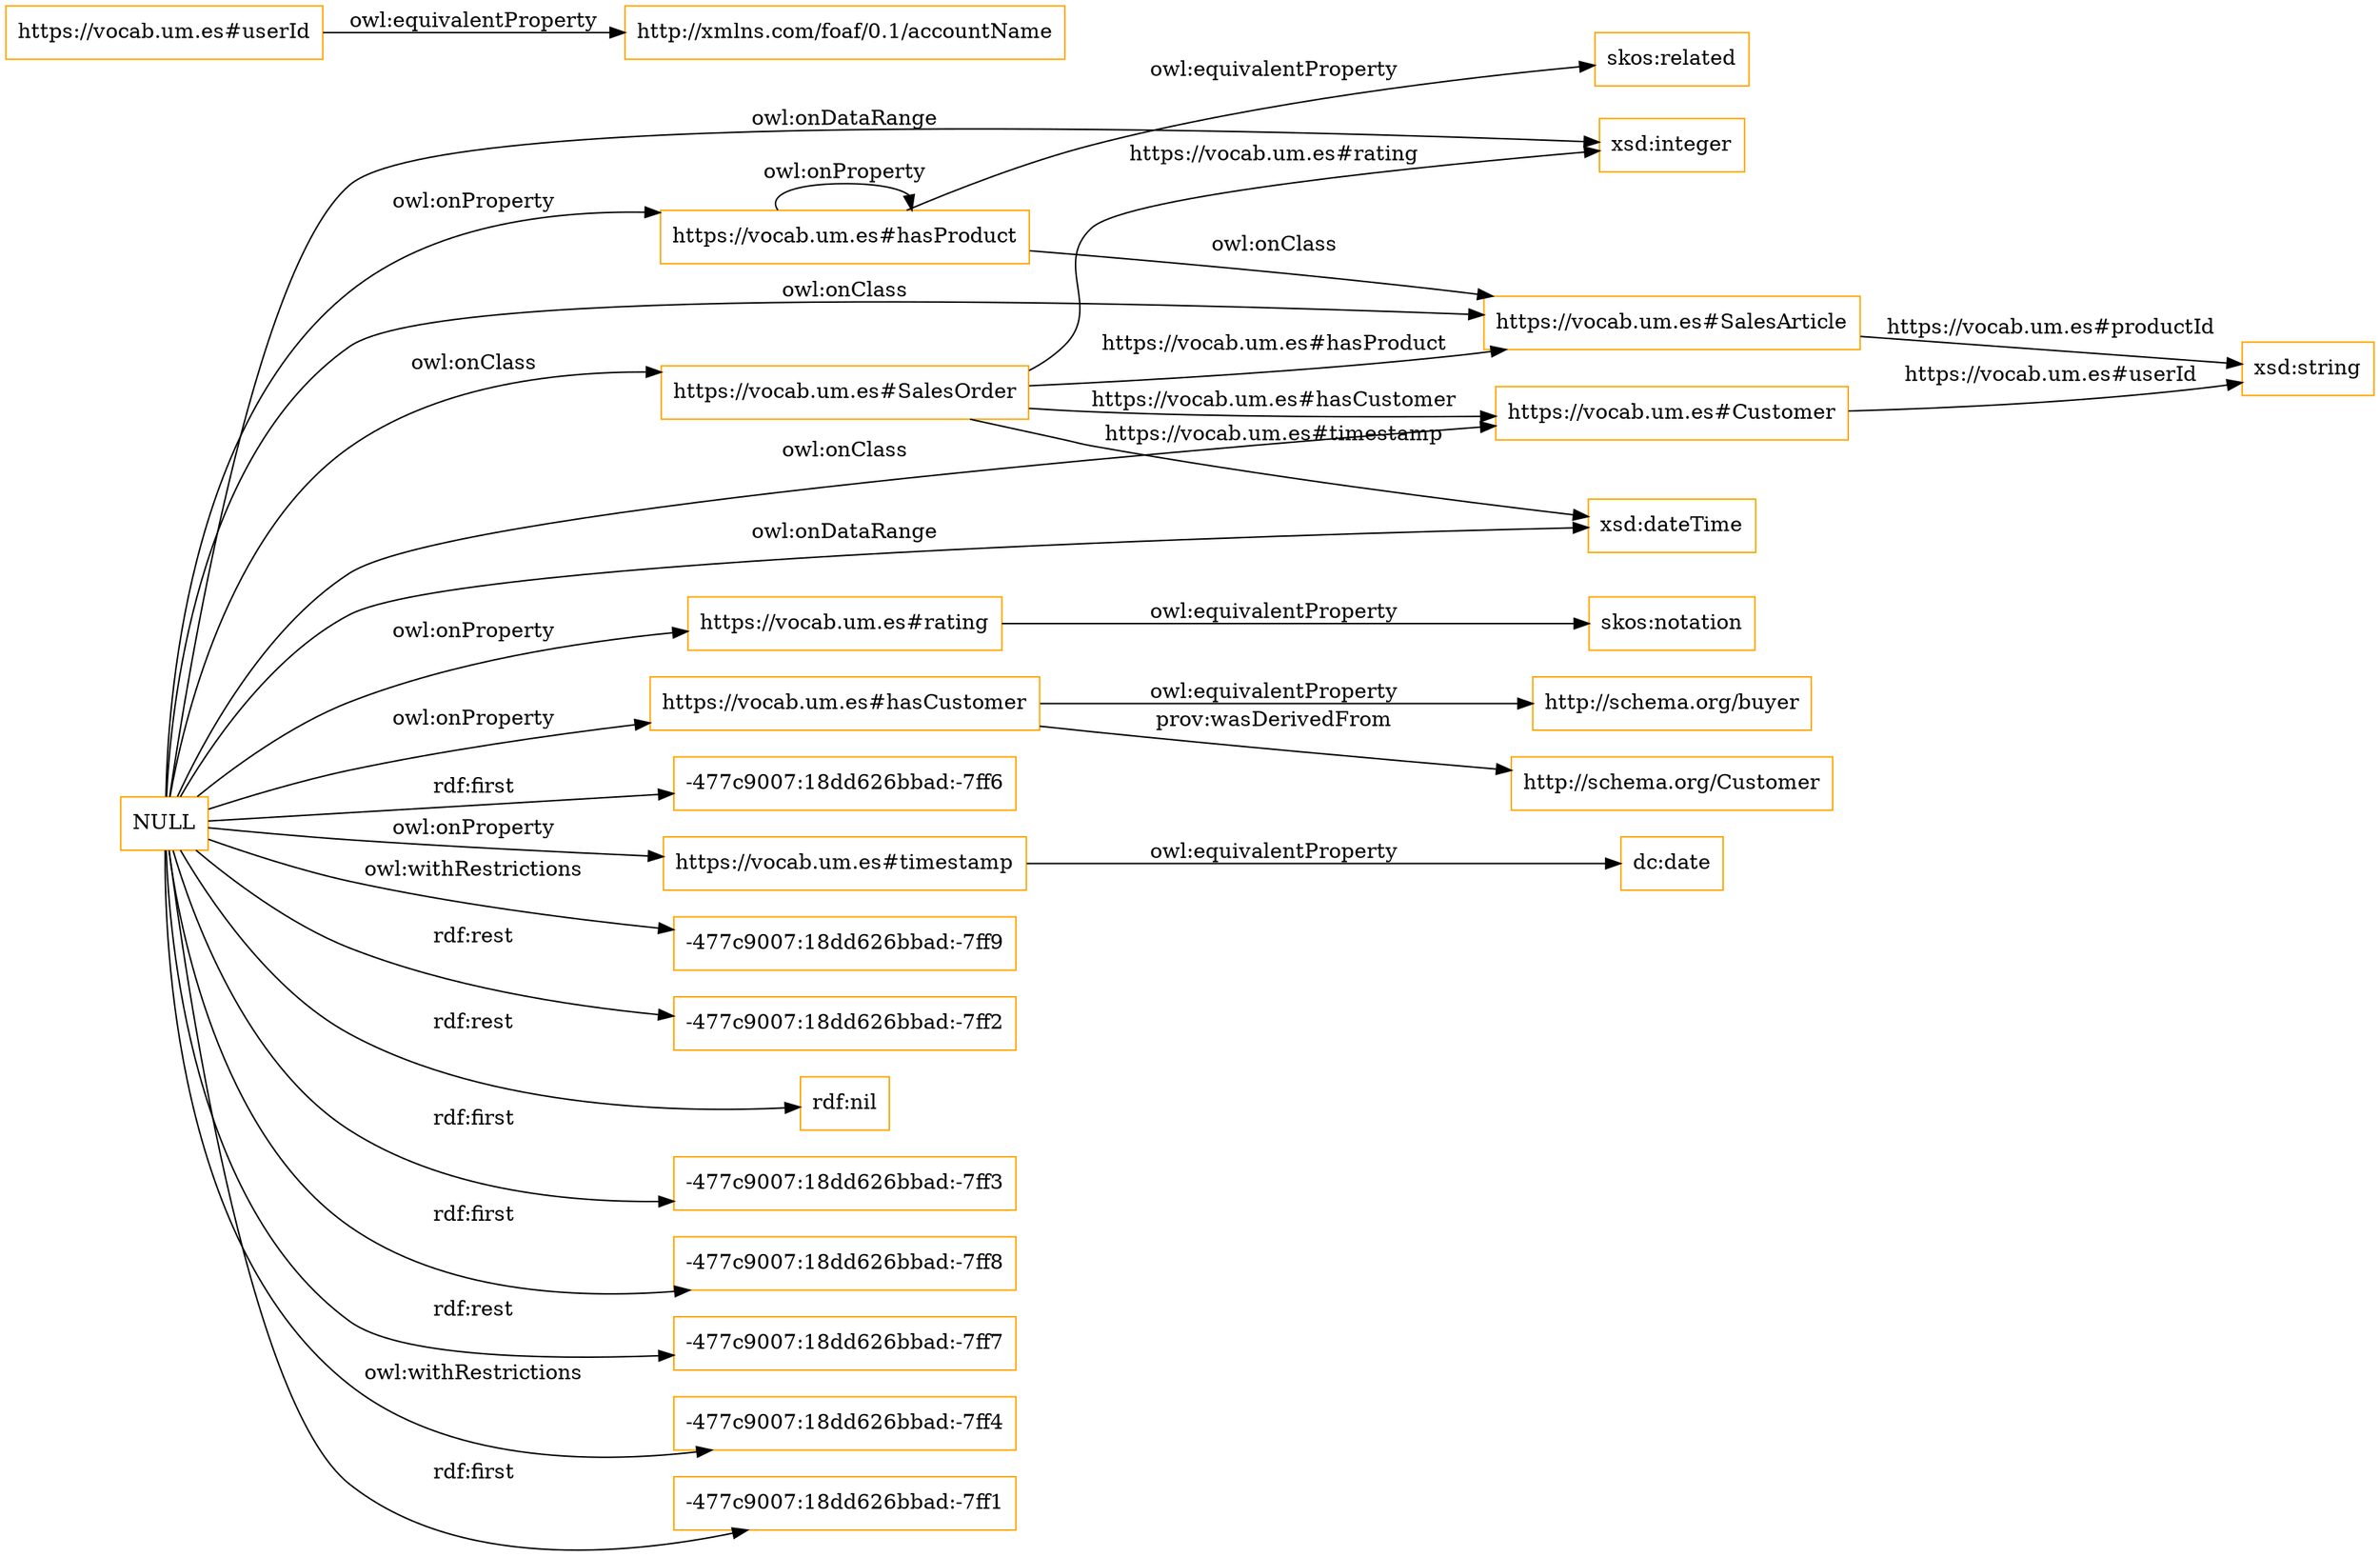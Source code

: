 digraph ar2dtool_diagram { 
rankdir=LR;
size="1501"
node [shape = rectangle, color="orange"]; "https://vocab.um.es#SalesArticle" "https://vocab.um.es#Customer" "https://vocab.um.es#SalesOrder" ; /*classes style*/
	"https://vocab.um.es#rating" -> "skos:notation" [ label = "owl:equivalentProperty" ];
	"https://vocab.um.es#hasCustomer" -> "http://schema.org/buyer" [ label = "owl:equivalentProperty" ];
	"https://vocab.um.es#hasCustomer" -> "http://schema.org/Customer" [ label = "prov:wasDerivedFrom" ];
	"https://vocab.um.es#hasProduct" -> "https://vocab.um.es#SalesArticle" [ label = "owl:onClass" ];
	"https://vocab.um.es#hasProduct" -> "skos:related" [ label = "owl:equivalentProperty" ];
	"https://vocab.um.es#hasProduct" -> "https://vocab.um.es#hasProduct" [ label = "owl:onProperty" ];
	"https://vocab.um.es#timestamp" -> "dc:date" [ label = "owl:equivalentProperty" ];
	"https://vocab.um.es#userId" -> "http://xmlns.com/foaf/0.1/accountName" [ label = "owl:equivalentProperty" ];
	"NULL" -> "-477c9007:18dd626bbad:-7ff6" [ label = "rdf:first" ];
	"NULL" -> "xsd:integer" [ label = "owl:onDataRange" ];
	"NULL" -> "xsd:dateTime" [ label = "owl:onDataRange" ];
	"NULL" -> "https://vocab.um.es#rating" [ label = "owl:onProperty" ];
	"NULL" -> "https://vocab.um.es#SalesArticle" [ label = "owl:onClass" ];
	"NULL" -> "-477c9007:18dd626bbad:-7ff9" [ label = "owl:withRestrictions" ];
	"NULL" -> "-477c9007:18dd626bbad:-7ff2" [ label = "rdf:rest" ];
	"NULL" -> "rdf:nil" [ label = "rdf:rest" ];
	"NULL" -> "https://vocab.um.es#hasProduct" [ label = "owl:onProperty" ];
	"NULL" -> "-477c9007:18dd626bbad:-7ff3" [ label = "rdf:first" ];
	"NULL" -> "-477c9007:18dd626bbad:-7ff8" [ label = "rdf:first" ];
	"NULL" -> "https://vocab.um.es#Customer" [ label = "owl:onClass" ];
	"NULL" -> "https://vocab.um.es#timestamp" [ label = "owl:onProperty" ];
	"NULL" -> "-477c9007:18dd626bbad:-7ff7" [ label = "rdf:rest" ];
	"NULL" -> "https://vocab.um.es#hasCustomer" [ label = "owl:onProperty" ];
	"NULL" -> "-477c9007:18dd626bbad:-7ff4" [ label = "owl:withRestrictions" ];
	"NULL" -> "-477c9007:18dd626bbad:-7ff1" [ label = "rdf:first" ];
	"NULL" -> "https://vocab.um.es#SalesOrder" [ label = "owl:onClass" ];
	"https://vocab.um.es#SalesOrder" -> "xsd:integer" [ label = "https://vocab.um.es#rating" ];
	"https://vocab.um.es#Customer" -> "xsd:string" [ label = "https://vocab.um.es#userId" ];
	"https://vocab.um.es#SalesOrder" -> "xsd:dateTime" [ label = "https://vocab.um.es#timestamp" ];
	"https://vocab.um.es#SalesOrder" -> "https://vocab.um.es#Customer" [ label = "https://vocab.um.es#hasCustomer" ];
	"https://vocab.um.es#SalesOrder" -> "https://vocab.um.es#SalesArticle" [ label = "https://vocab.um.es#hasProduct" ];
	"https://vocab.um.es#SalesArticle" -> "xsd:string" [ label = "https://vocab.um.es#productId" ];

}
